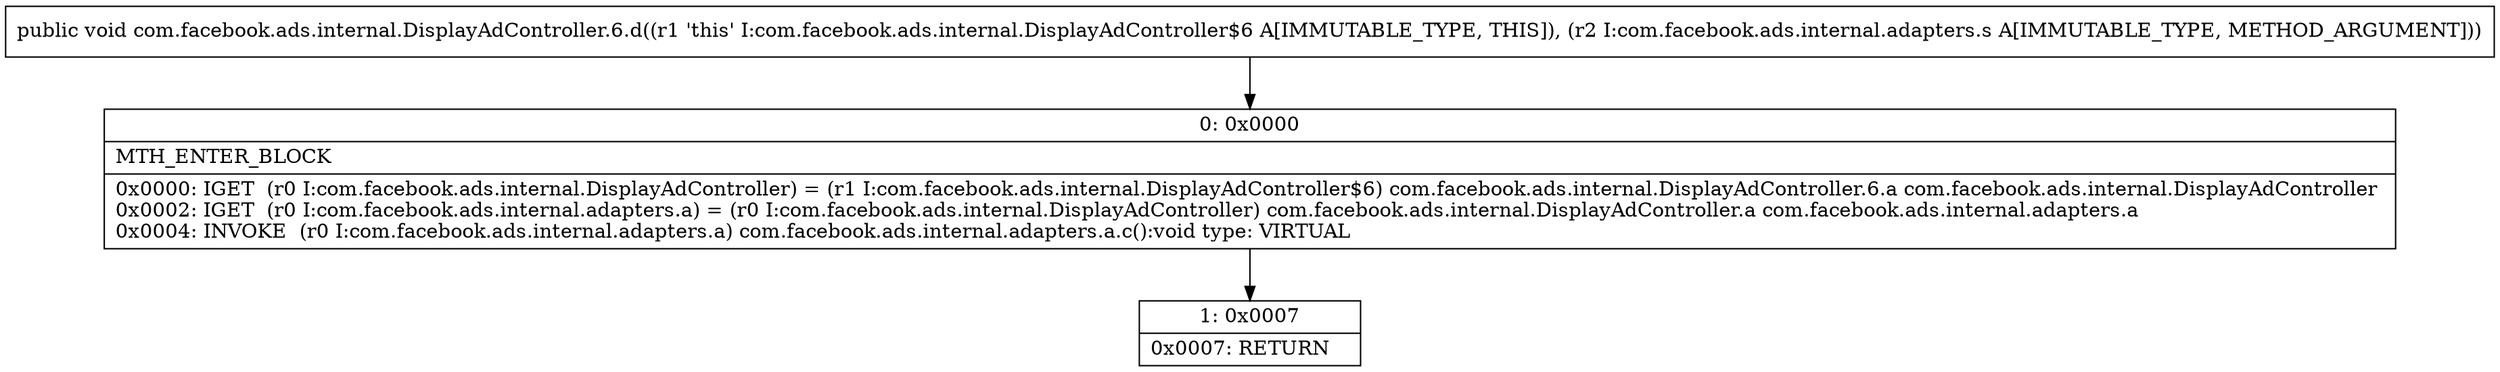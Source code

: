 digraph "CFG forcom.facebook.ads.internal.DisplayAdController.6.d(Lcom\/facebook\/ads\/internal\/adapters\/s;)V" {
Node_0 [shape=record,label="{0\:\ 0x0000|MTH_ENTER_BLOCK\l|0x0000: IGET  (r0 I:com.facebook.ads.internal.DisplayAdController) = (r1 I:com.facebook.ads.internal.DisplayAdController$6) com.facebook.ads.internal.DisplayAdController.6.a com.facebook.ads.internal.DisplayAdController \l0x0002: IGET  (r0 I:com.facebook.ads.internal.adapters.a) = (r0 I:com.facebook.ads.internal.DisplayAdController) com.facebook.ads.internal.DisplayAdController.a com.facebook.ads.internal.adapters.a \l0x0004: INVOKE  (r0 I:com.facebook.ads.internal.adapters.a) com.facebook.ads.internal.adapters.a.c():void type: VIRTUAL \l}"];
Node_1 [shape=record,label="{1\:\ 0x0007|0x0007: RETURN   \l}"];
MethodNode[shape=record,label="{public void com.facebook.ads.internal.DisplayAdController.6.d((r1 'this' I:com.facebook.ads.internal.DisplayAdController$6 A[IMMUTABLE_TYPE, THIS]), (r2 I:com.facebook.ads.internal.adapters.s A[IMMUTABLE_TYPE, METHOD_ARGUMENT])) }"];
MethodNode -> Node_0;
Node_0 -> Node_1;
}

